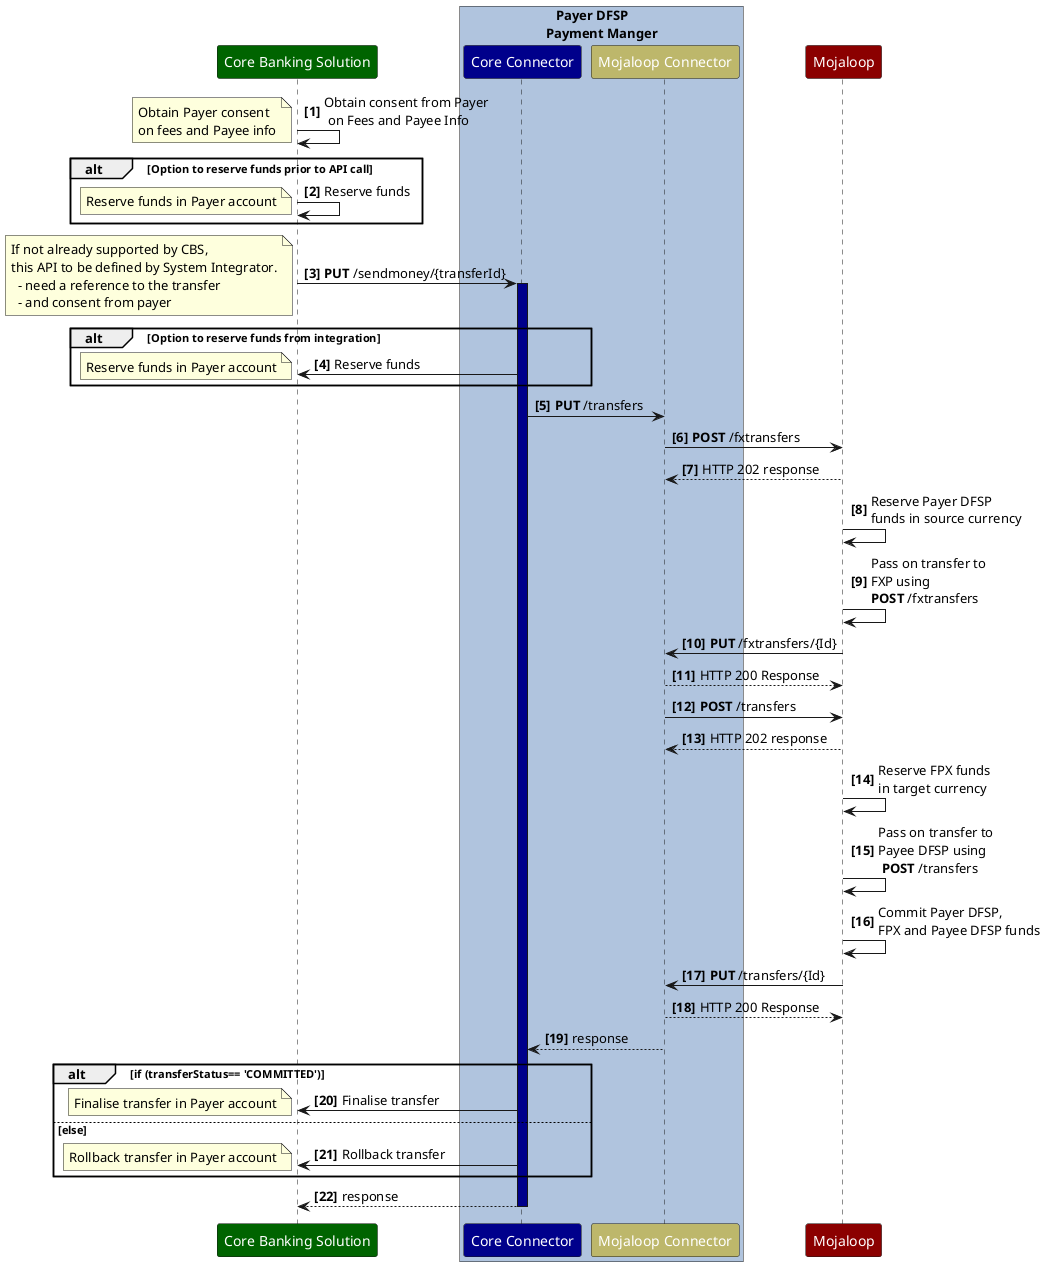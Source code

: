 @startuml PayerDFSPConsentIntegrationPattern-Transfer

/'*****
--------------
******'/

skinparam participant { 
  FontColor white
}
  participant "Core Banking Solution" as CBS #DarkGreen
box "   Payer DFSP\nPayment Manger" #LightSteelBlue
  participant "Core Connector" as CC  #DarkBlue
  participant "Mojaloop Connector" as MC #DarkKhaki
end box
participant "Mojaloop" as Switch #DarkRed

autonumber 1 1 "<b>[0]"

CBS->CBS: Obtain consent from Payer\n on Fees and Payee Info
note left
  Obtain Payer consent 
  on fees and Payee info
end note
alt Option to reserve funds prior to API call
CBS->CBS: Reserve funds
note left
  Reserve funds in Payer account
end note
end

CBS->CC: **PUT** /sendmoney/{transferId}
note left
  If not already supported by CBS, 
  this API to be defined by System Integrator.
    - need a reference to the transfer 
    - and consent from payer
end note
activate CC #DarkBlue

alt Option to reserve funds from integration
CC->CBS: Reserve funds
note left
  Reserve funds in Payer account
end note
end

CC->MC: **PUT** /transfers

MC->Switch: **POST** /fxtransfers 
Switch-->MC: HTTP 202 response
Switch->Switch: Reserve Payer DFSP \nfunds in source currency
Switch->Switch: Pass on transfer to \nFXP using \n**POST** /fxtransfers
Switch->MC: **PUT** /fxtransfers/{Id}
MC-->Switch: HTTP 200 Response

MC->Switch: **POST** /transfers 
Switch-->MC: HTTP 202 response
Switch->Switch: Reserve FPX funds \nin target currency
Switch->Switch: Pass on transfer to \nPayee DFSP using\n **POST** /transfers
Switch->Switch: Commit Payer DFSP, \nFPX and Payee DFSP funds
Switch->MC: **PUT** /transfers/{Id}
MC-->Switch: HTTP 200 Response

MC-->CC: response
alt if (transferStatus== 'COMMITTED')
CC->CBS: Finalise transfer
note left
  Finalise transfer in Payer account
end note
else else
CC->CBS: Rollback transfer
note left
  Rollback transfer in Payer account
end note
end 
CC-->CBS: response
deactivate CC
@enduml